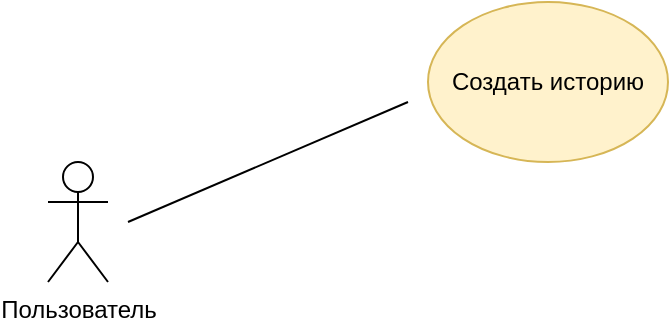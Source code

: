 <mxfile version="15.5.4" type="github">
  <diagram id="TgfN_AvXpY8lPObocCcC" name="Страница 1">
    <mxGraphModel dx="1038" dy="547" grid="1" gridSize="10" guides="1" tooltips="1" connect="1" arrows="1" fold="1" page="1" pageScale="1" pageWidth="850" pageHeight="1100" math="0" shadow="0">
      <root>
        <mxCell id="0" />
        <mxCell id="1" parent="0" />
        <mxCell id="2rJ6P-7GQjE3DK9ezeaL-1" value="Пользователь" style="shape=umlActor;verticalLabelPosition=bottom;verticalAlign=top;html=1;outlineConnect=0;shadow=0;" vertex="1" parent="1">
          <mxGeometry x="120" y="120" width="30" height="60" as="geometry" />
        </mxCell>
        <mxCell id="2rJ6P-7GQjE3DK9ezeaL-2" value="Создать историю" style="ellipse;whiteSpace=wrap;html=1;shadow=0;fillColor=#fff2cc;strokeColor=#d6b656;" vertex="1" parent="1">
          <mxGeometry x="310" y="40" width="120" height="80" as="geometry" />
        </mxCell>
        <mxCell id="2rJ6P-7GQjE3DK9ezeaL-3" value="" style="endArrow=none;html=1;rounded=0;" edge="1" parent="1">
          <mxGeometry width="50" height="50" relative="1" as="geometry">
            <mxPoint x="160" y="150" as="sourcePoint" />
            <mxPoint x="300" y="90" as="targetPoint" />
          </mxGeometry>
        </mxCell>
      </root>
    </mxGraphModel>
  </diagram>
</mxfile>
